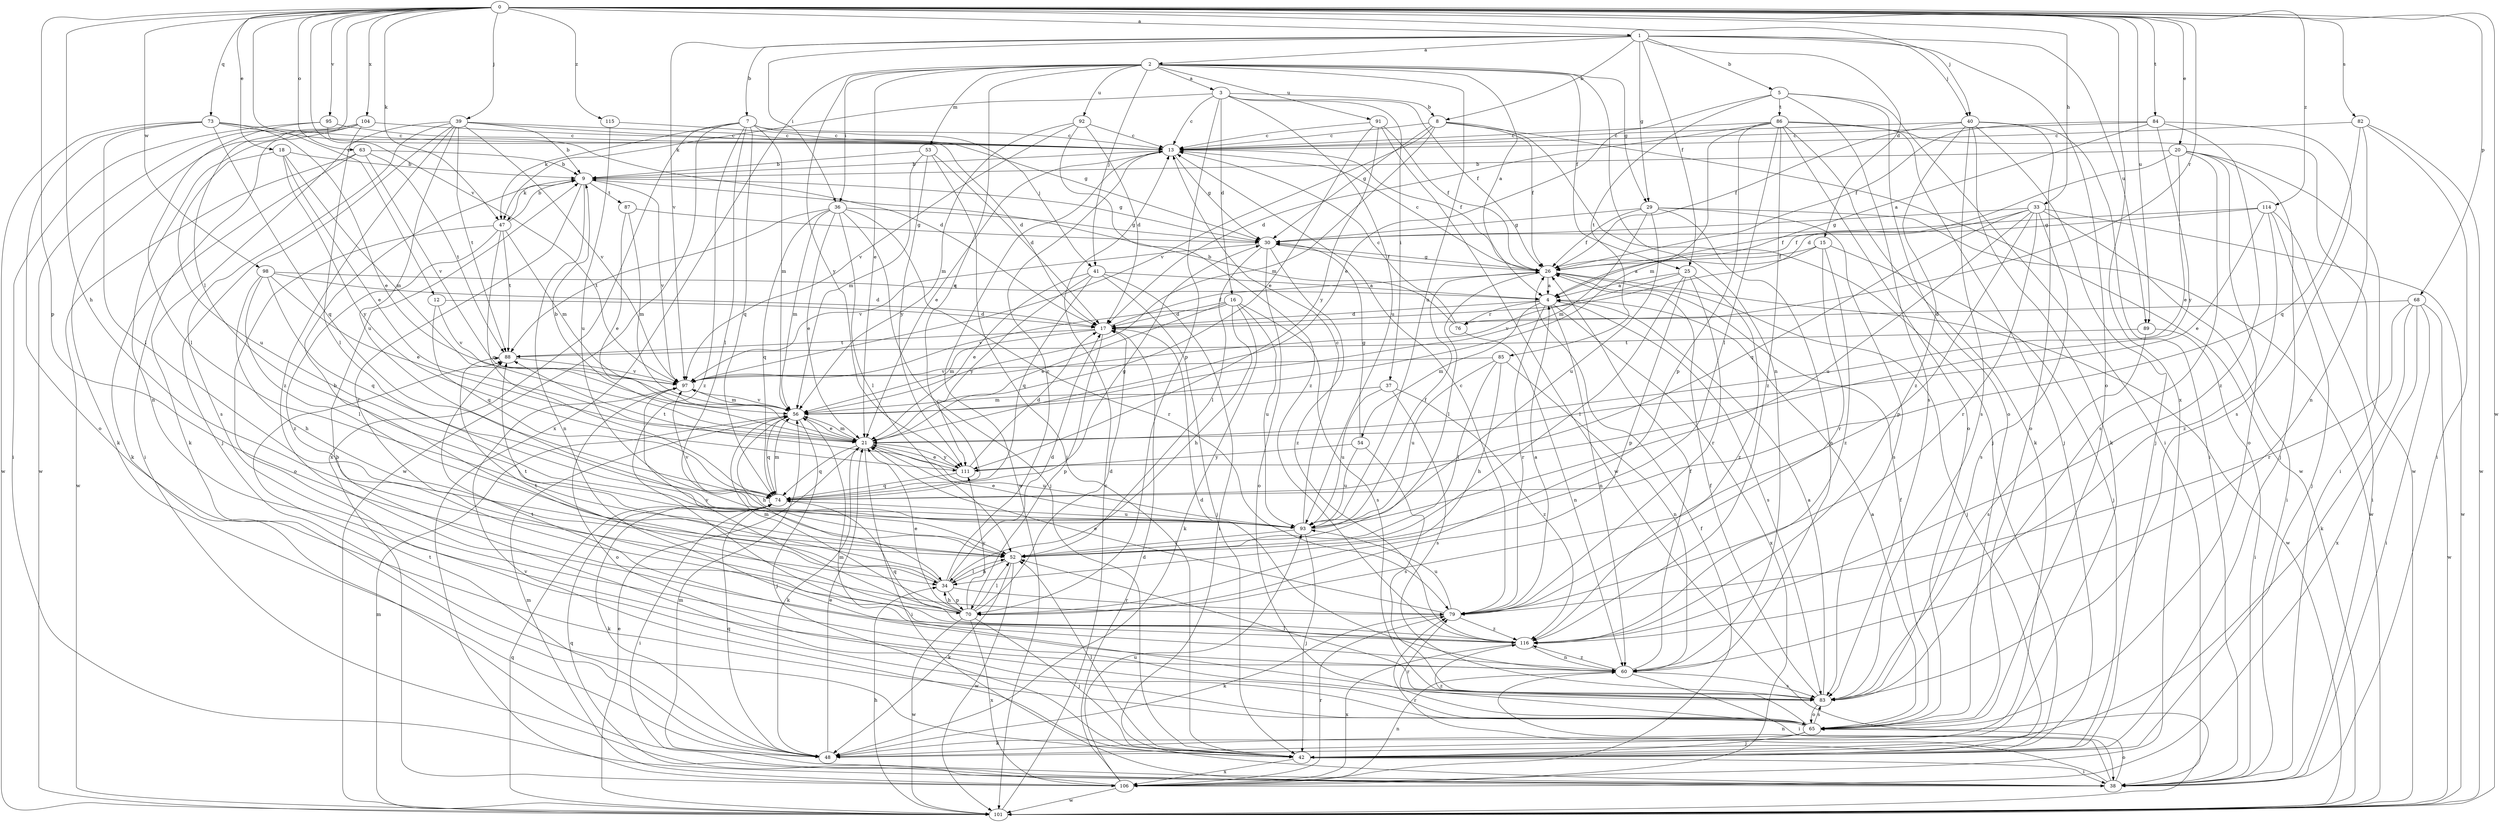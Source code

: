 strict digraph  {
0;
1;
2;
3;
4;
5;
7;
8;
9;
12;
13;
15;
16;
17;
18;
20;
21;
25;
26;
29;
30;
33;
34;
36;
37;
38;
39;
40;
41;
42;
47;
48;
52;
53;
54;
56;
60;
63;
65;
68;
70;
73;
74;
76;
79;
82;
83;
84;
85;
86;
87;
88;
89;
91;
92;
93;
95;
97;
98;
101;
104;
106;
111;
114;
115;
116;
0 -> 1  [label=a];
0 -> 12  [label=c];
0 -> 18  [label=e];
0 -> 20  [label=e];
0 -> 33  [label=h];
0 -> 34  [label=h];
0 -> 39  [label=j];
0 -> 40  [label=j];
0 -> 47  [label=k];
0 -> 52  [label=l];
0 -> 63  [label=o];
0 -> 68  [label=p];
0 -> 70  [label=p];
0 -> 73  [label=q];
0 -> 76  [label=r];
0 -> 82  [label=s];
0 -> 84  [label=t];
0 -> 89  [label=u];
0 -> 95  [label=v];
0 -> 97  [label=v];
0 -> 98  [label=w];
0 -> 101  [label=w];
0 -> 104  [label=x];
0 -> 106  [label=x];
0 -> 114  [label=z];
0 -> 115  [label=z];
1 -> 2  [label=a];
1 -> 5  [label=b];
1 -> 7  [label=b];
1 -> 8  [label=b];
1 -> 15  [label=d];
1 -> 25  [label=f];
1 -> 29  [label=g];
1 -> 36  [label=i];
1 -> 40  [label=j];
1 -> 65  [label=o];
1 -> 89  [label=u];
1 -> 97  [label=v];
2 -> 3  [label=a];
2 -> 4  [label=a];
2 -> 21  [label=e];
2 -> 25  [label=f];
2 -> 29  [label=g];
2 -> 36  [label=i];
2 -> 41  [label=j];
2 -> 53  [label=m];
2 -> 60  [label=n];
2 -> 74  [label=q];
2 -> 91  [label=u];
2 -> 92  [label=u];
2 -> 93  [label=u];
2 -> 106  [label=x];
2 -> 111  [label=y];
3 -> 8  [label=b];
3 -> 13  [label=c];
3 -> 16  [label=d];
3 -> 26  [label=f];
3 -> 37  [label=i];
3 -> 47  [label=k];
3 -> 70  [label=p];
3 -> 93  [label=u];
4 -> 17  [label=d];
4 -> 54  [label=m];
4 -> 60  [label=n];
4 -> 76  [label=r];
4 -> 79  [label=r];
4 -> 83  [label=s];
4 -> 106  [label=x];
5 -> 21  [label=e];
5 -> 38  [label=i];
5 -> 65  [label=o];
5 -> 83  [label=s];
5 -> 85  [label=t];
5 -> 86  [label=t];
7 -> 13  [label=c];
7 -> 41  [label=j];
7 -> 47  [label=k];
7 -> 52  [label=l];
7 -> 56  [label=m];
7 -> 74  [label=q];
7 -> 101  [label=w];
7 -> 106  [label=x];
7 -> 116  [label=z];
8 -> 13  [label=c];
8 -> 26  [label=f];
8 -> 30  [label=g];
8 -> 42  [label=j];
8 -> 56  [label=m];
8 -> 97  [label=v];
8 -> 101  [label=w];
9 -> 30  [label=g];
9 -> 47  [label=k];
9 -> 60  [label=n];
9 -> 79  [label=r];
9 -> 87  [label=t];
9 -> 97  [label=v];
12 -> 17  [label=d];
12 -> 74  [label=q];
12 -> 97  [label=v];
13 -> 9  [label=b];
13 -> 21  [label=e];
13 -> 26  [label=f];
13 -> 30  [label=g];
13 -> 101  [label=w];
15 -> 4  [label=a];
15 -> 26  [label=f];
15 -> 42  [label=j];
15 -> 79  [label=r];
15 -> 116  [label=z];
16 -> 17  [label=d];
16 -> 21  [label=e];
16 -> 34  [label=h];
16 -> 48  [label=k];
16 -> 83  [label=s];
16 -> 93  [label=u];
16 -> 97  [label=v];
17 -> 26  [label=f];
17 -> 56  [label=m];
17 -> 70  [label=p];
17 -> 88  [label=t];
18 -> 9  [label=b];
18 -> 21  [label=e];
18 -> 56  [label=m];
18 -> 93  [label=u];
18 -> 111  [label=y];
20 -> 9  [label=b];
20 -> 17  [label=d];
20 -> 21  [label=e];
20 -> 38  [label=i];
20 -> 42  [label=j];
20 -> 65  [label=o];
20 -> 83  [label=s];
21 -> 9  [label=b];
21 -> 38  [label=i];
21 -> 48  [label=k];
21 -> 56  [label=m];
21 -> 74  [label=q];
21 -> 93  [label=u];
21 -> 111  [label=y];
25 -> 4  [label=a];
25 -> 52  [label=l];
25 -> 70  [label=p];
25 -> 79  [label=r];
25 -> 97  [label=v];
25 -> 116  [label=z];
26 -> 4  [label=a];
26 -> 13  [label=c];
26 -> 30  [label=g];
26 -> 42  [label=j];
26 -> 52  [label=l];
26 -> 101  [label=w];
29 -> 26  [label=f];
29 -> 30  [label=g];
29 -> 56  [label=m];
29 -> 60  [label=n];
29 -> 83  [label=s];
29 -> 93  [label=u];
29 -> 101  [label=w];
30 -> 26  [label=f];
30 -> 52  [label=l];
30 -> 65  [label=o];
30 -> 97  [label=v];
30 -> 116  [label=z];
33 -> 26  [label=f];
33 -> 30  [label=g];
33 -> 38  [label=i];
33 -> 70  [label=p];
33 -> 74  [label=q];
33 -> 79  [label=r];
33 -> 83  [label=s];
33 -> 93  [label=u];
33 -> 101  [label=w];
34 -> 9  [label=b];
34 -> 13  [label=c];
34 -> 17  [label=d];
34 -> 52  [label=l];
34 -> 70  [label=p];
34 -> 79  [label=r];
34 -> 88  [label=t];
36 -> 21  [label=e];
36 -> 30  [label=g];
36 -> 42  [label=j];
36 -> 52  [label=l];
36 -> 56  [label=m];
36 -> 74  [label=q];
36 -> 79  [label=r];
36 -> 88  [label=t];
37 -> 56  [label=m];
37 -> 83  [label=s];
37 -> 93  [label=u];
37 -> 116  [label=z];
38 -> 56  [label=m];
38 -> 60  [label=n];
38 -> 65  [label=o];
38 -> 79  [label=r];
39 -> 9  [label=b];
39 -> 13  [label=c];
39 -> 30  [label=g];
39 -> 42  [label=j];
39 -> 48  [label=k];
39 -> 83  [label=s];
39 -> 88  [label=t];
39 -> 93  [label=u];
39 -> 97  [label=v];
39 -> 116  [label=z];
40 -> 13  [label=c];
40 -> 26  [label=f];
40 -> 38  [label=i];
40 -> 42  [label=j];
40 -> 48  [label=k];
40 -> 65  [label=o];
40 -> 83  [label=s];
40 -> 116  [label=z];
41 -> 4  [label=a];
41 -> 21  [label=e];
41 -> 38  [label=i];
41 -> 42  [label=j];
41 -> 74  [label=q];
41 -> 111  [label=y];
42 -> 38  [label=i];
42 -> 52  [label=l];
42 -> 97  [label=v];
42 -> 106  [label=x];
47 -> 9  [label=b];
47 -> 56  [label=m];
47 -> 65  [label=o];
47 -> 74  [label=q];
47 -> 88  [label=t];
47 -> 116  [label=z];
48 -> 21  [label=e];
48 -> 74  [label=q];
48 -> 88  [label=t];
52 -> 34  [label=h];
52 -> 48  [label=k];
52 -> 101  [label=w];
53 -> 9  [label=b];
53 -> 17  [label=d];
53 -> 42  [label=j];
53 -> 56  [label=m];
53 -> 111  [label=y];
54 -> 30  [label=g];
54 -> 83  [label=s];
54 -> 93  [label=u];
54 -> 111  [label=y];
56 -> 21  [label=e];
56 -> 34  [label=h];
56 -> 42  [label=j];
56 -> 74  [label=q];
56 -> 97  [label=v];
60 -> 17  [label=d];
60 -> 26  [label=f];
60 -> 38  [label=i];
60 -> 83  [label=s];
60 -> 88  [label=t];
60 -> 116  [label=z];
63 -> 9  [label=b];
63 -> 48  [label=k];
63 -> 88  [label=t];
63 -> 97  [label=v];
63 -> 101  [label=w];
65 -> 4  [label=a];
65 -> 9  [label=b];
65 -> 26  [label=f];
65 -> 42  [label=j];
65 -> 48  [label=k];
65 -> 79  [label=r];
65 -> 83  [label=s];
65 -> 116  [label=z];
68 -> 17  [label=d];
68 -> 38  [label=i];
68 -> 48  [label=k];
68 -> 79  [label=r];
68 -> 101  [label=w];
68 -> 106  [label=x];
70 -> 17  [label=d];
70 -> 21  [label=e];
70 -> 34  [label=h];
70 -> 42  [label=j];
70 -> 52  [label=l];
70 -> 56  [label=m];
70 -> 88  [label=t];
70 -> 97  [label=v];
70 -> 101  [label=w];
70 -> 106  [label=x];
70 -> 111  [label=y];
73 -> 13  [label=c];
73 -> 17  [label=d];
73 -> 21  [label=e];
73 -> 52  [label=l];
73 -> 65  [label=o];
73 -> 74  [label=q];
73 -> 101  [label=w];
74 -> 30  [label=g];
74 -> 38  [label=i];
74 -> 48  [label=k];
74 -> 56  [label=m];
74 -> 93  [label=u];
76 -> 9  [label=b];
76 -> 13  [label=c];
76 -> 60  [label=n];
79 -> 4  [label=a];
79 -> 13  [label=c];
79 -> 21  [label=e];
79 -> 48  [label=k];
79 -> 93  [label=u];
79 -> 116  [label=z];
82 -> 13  [label=c];
82 -> 38  [label=i];
82 -> 60  [label=n];
82 -> 74  [label=q];
82 -> 101  [label=w];
83 -> 4  [label=a];
83 -> 26  [label=f];
83 -> 52  [label=l];
83 -> 56  [label=m];
83 -> 65  [label=o];
84 -> 4  [label=a];
84 -> 13  [label=c];
84 -> 26  [label=f];
84 -> 83  [label=s];
84 -> 111  [label=y];
84 -> 116  [label=z];
85 -> 34  [label=h];
85 -> 52  [label=l];
85 -> 60  [label=n];
85 -> 93  [label=u];
85 -> 97  [label=v];
86 -> 13  [label=c];
86 -> 17  [label=d];
86 -> 42  [label=j];
86 -> 48  [label=k];
86 -> 52  [label=l];
86 -> 56  [label=m];
86 -> 65  [label=o];
86 -> 70  [label=p];
86 -> 101  [label=w];
86 -> 116  [label=z];
87 -> 21  [label=e];
87 -> 30  [label=g];
87 -> 56  [label=m];
88 -> 97  [label=v];
89 -> 38  [label=i];
89 -> 83  [label=s];
89 -> 88  [label=t];
91 -> 13  [label=c];
91 -> 21  [label=e];
91 -> 26  [label=f];
91 -> 101  [label=w];
91 -> 111  [label=y];
92 -> 13  [label=c];
92 -> 17  [label=d];
92 -> 56  [label=m];
92 -> 97  [label=v];
92 -> 116  [label=z];
93 -> 13  [label=c];
93 -> 21  [label=e];
93 -> 26  [label=f];
93 -> 42  [label=j];
93 -> 52  [label=l];
93 -> 97  [label=v];
95 -> 13  [label=c];
95 -> 17  [label=d];
95 -> 38  [label=i];
95 -> 52  [label=l];
97 -> 56  [label=m];
97 -> 65  [label=o];
98 -> 4  [label=a];
98 -> 17  [label=d];
98 -> 21  [label=e];
98 -> 34  [label=h];
98 -> 52  [label=l];
98 -> 74  [label=q];
101 -> 13  [label=c];
101 -> 21  [label=e];
101 -> 34  [label=h];
101 -> 56  [label=m];
101 -> 74  [label=q];
104 -> 13  [label=c];
104 -> 38  [label=i];
104 -> 48  [label=k];
104 -> 52  [label=l];
104 -> 60  [label=n];
104 -> 101  [label=w];
106 -> 17  [label=d];
106 -> 26  [label=f];
106 -> 56  [label=m];
106 -> 60  [label=n];
106 -> 74  [label=q];
106 -> 79  [label=r];
106 -> 93  [label=u];
106 -> 101  [label=w];
111 -> 17  [label=d];
111 -> 21  [label=e];
111 -> 74  [label=q];
111 -> 88  [label=t];
114 -> 21  [label=e];
114 -> 26  [label=f];
114 -> 30  [label=g];
114 -> 38  [label=i];
114 -> 42  [label=j];
114 -> 116  [label=z];
115 -> 13  [label=c];
115 -> 93  [label=u];
116 -> 60  [label=n];
116 -> 74  [label=q];
116 -> 106  [label=x];
}
